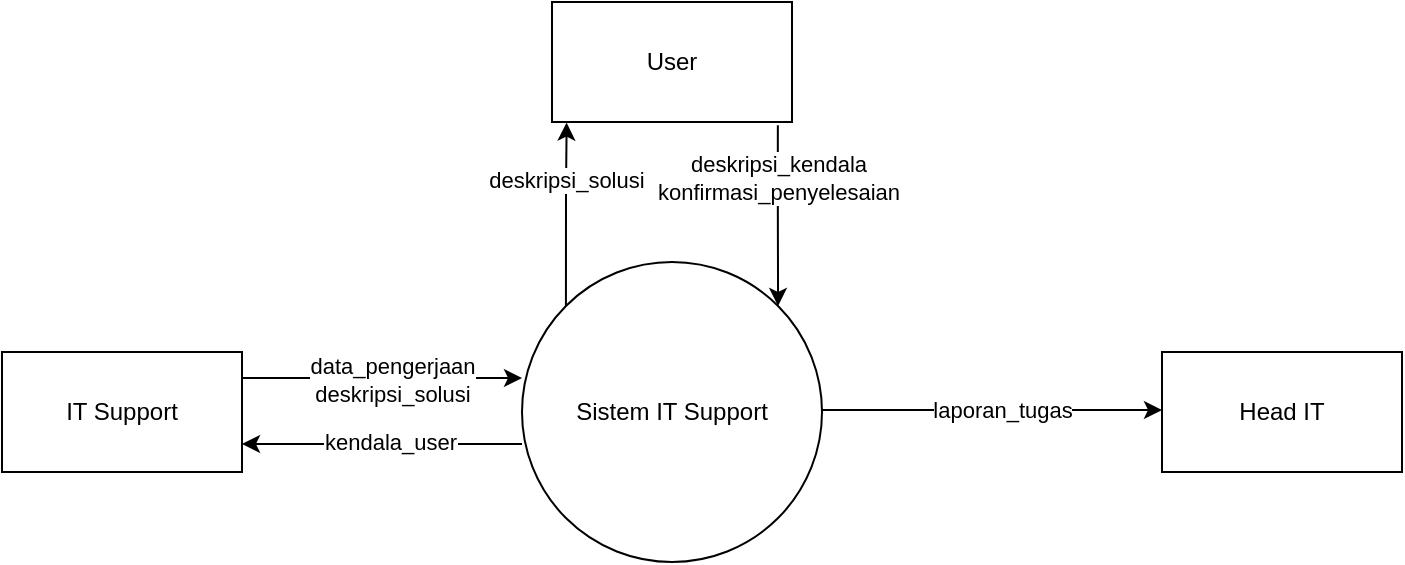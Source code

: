 <mxfile version="22.1.13" type="github">
  <diagram name="Page-1" id="CXko6omQwp5d5I9osxOO">
    <mxGraphModel dx="989" dy="509" grid="1" gridSize="10" guides="1" tooltips="1" connect="1" arrows="1" fold="1" page="1" pageScale="1" pageWidth="1100" pageHeight="850" math="0" shadow="0">
      <root>
        <mxCell id="0" />
        <mxCell id="1" parent="0" />
        <mxCell id="WtqfpNWmpr2_RAxKNxPe-8" style="edgeStyle=orthogonalEdgeStyle;rounded=0;orthogonalLoop=1;jettySize=auto;html=1;exitX=0;exitY=0.5;exitDx=0;exitDy=0;entryX=1;entryY=0.5;entryDx=0;entryDy=0;" edge="1" parent="1">
          <mxGeometry relative="1" as="geometry">
            <mxPoint x="550.0" y="371" as="sourcePoint" />
            <mxPoint x="410" y="371" as="targetPoint" />
          </mxGeometry>
        </mxCell>
        <mxCell id="WtqfpNWmpr2_RAxKNxPe-13" value="kendala_user" style="edgeLabel;html=1;align=center;verticalAlign=middle;resizable=0;points=[];" vertex="1" connectable="0" parent="WtqfpNWmpr2_RAxKNxPe-8">
          <mxGeometry x="-0.059" y="-1" relative="1" as="geometry">
            <mxPoint as="offset" />
          </mxGeometry>
        </mxCell>
        <mxCell id="WtqfpNWmpr2_RAxKNxPe-9" style="edgeStyle=orthogonalEdgeStyle;rounded=0;orthogonalLoop=1;jettySize=auto;html=1;exitX=1;exitY=0.5;exitDx=0;exitDy=0;entryX=0;entryY=0.5;entryDx=0;entryDy=0;" edge="1" parent="1">
          <mxGeometry relative="1" as="geometry">
            <mxPoint x="700.0" y="354" as="sourcePoint" />
            <mxPoint x="870.0" y="354" as="targetPoint" />
          </mxGeometry>
        </mxCell>
        <mxCell id="WtqfpNWmpr2_RAxKNxPe-11" value="laporan_tugas" style="edgeLabel;html=1;align=center;verticalAlign=middle;resizable=0;points=[];" vertex="1" connectable="0" parent="WtqfpNWmpr2_RAxKNxPe-9">
          <mxGeometry x="0.054" relative="1" as="geometry">
            <mxPoint as="offset" />
          </mxGeometry>
        </mxCell>
        <mxCell id="WtqfpNWmpr2_RAxKNxPe-1" value="Sistem IT Support" style="ellipse;whiteSpace=wrap;html=1;aspect=fixed;" vertex="1" parent="1">
          <mxGeometry x="550" y="280" width="150" height="150" as="geometry" />
        </mxCell>
        <mxCell id="WtqfpNWmpr2_RAxKNxPe-5" style="edgeStyle=orthogonalEdgeStyle;rounded=0;orthogonalLoop=1;jettySize=auto;html=1;exitX=0.941;exitY=1.028;exitDx=0;exitDy=0;entryX=1;entryY=0;entryDx=0;entryDy=0;exitPerimeter=0;" edge="1" parent="1" source="WtqfpNWmpr2_RAxKNxPe-2" target="WtqfpNWmpr2_RAxKNxPe-1">
          <mxGeometry relative="1" as="geometry">
            <mxPoint x="669.0" y="210" as="sourcePoint" />
            <mxPoint x="669.0" y="280" as="targetPoint" />
          </mxGeometry>
        </mxCell>
        <mxCell id="WtqfpNWmpr2_RAxKNxPe-6" value="deskripsi_kendala&lt;br&gt;konfirmasi_penyelesaian" style="edgeLabel;html=1;align=center;verticalAlign=middle;resizable=0;points=[];" vertex="1" connectable="0" parent="WtqfpNWmpr2_RAxKNxPe-5">
          <mxGeometry x="-0.42" relative="1" as="geometry">
            <mxPoint as="offset" />
          </mxGeometry>
        </mxCell>
        <mxCell id="WtqfpNWmpr2_RAxKNxPe-2" value="User" style="rounded=0;whiteSpace=wrap;html=1;" vertex="1" parent="1">
          <mxGeometry x="565" y="150" width="120" height="60" as="geometry" />
        </mxCell>
        <mxCell id="WtqfpNWmpr2_RAxKNxPe-7" style="edgeStyle=orthogonalEdgeStyle;rounded=0;orthogonalLoop=1;jettySize=auto;html=1;exitX=1;exitY=0.5;exitDx=0;exitDy=0;entryX=0;entryY=0.5;entryDx=0;entryDy=0;" edge="1" parent="1">
          <mxGeometry relative="1" as="geometry">
            <mxPoint x="410" y="338" as="sourcePoint" />
            <mxPoint x="550.0" y="338" as="targetPoint" />
          </mxGeometry>
        </mxCell>
        <mxCell id="WtqfpNWmpr2_RAxKNxPe-12" value="data_pengerjaan&lt;br&gt;deskripsi_solusi" style="edgeLabel;html=1;align=center;verticalAlign=middle;resizable=0;points=[];" vertex="1" connectable="0" parent="WtqfpNWmpr2_RAxKNxPe-7">
          <mxGeometry x="0.069" y="-1" relative="1" as="geometry">
            <mxPoint as="offset" />
          </mxGeometry>
        </mxCell>
        <mxCell id="WtqfpNWmpr2_RAxKNxPe-3" value="IT Support" style="rounded=0;whiteSpace=wrap;html=1;" vertex="1" parent="1">
          <mxGeometry x="290" y="325" width="120" height="60" as="geometry" />
        </mxCell>
        <mxCell id="WtqfpNWmpr2_RAxKNxPe-4" value="Head IT" style="rounded=0;whiteSpace=wrap;html=1;" vertex="1" parent="1">
          <mxGeometry x="870" y="325" width="120" height="60" as="geometry" />
        </mxCell>
        <mxCell id="WtqfpNWmpr2_RAxKNxPe-16" style="edgeStyle=orthogonalEdgeStyle;rounded=0;orthogonalLoop=1;jettySize=auto;html=1;exitX=0;exitY=0;exitDx=0;exitDy=0;entryX=0.061;entryY=1.005;entryDx=0;entryDy=0;entryPerimeter=0;" edge="1" parent="1" source="WtqfpNWmpr2_RAxKNxPe-1" target="WtqfpNWmpr2_RAxKNxPe-2">
          <mxGeometry relative="1" as="geometry" />
        </mxCell>
        <mxCell id="WtqfpNWmpr2_RAxKNxPe-17" value="deskripsi_solusi" style="edgeLabel;html=1;align=center;verticalAlign=middle;resizable=0;points=[];" vertex="1" connectable="0" parent="WtqfpNWmpr2_RAxKNxPe-16">
          <mxGeometry x="0.462" y="2" relative="1" as="geometry">
            <mxPoint x="1" y="3" as="offset" />
          </mxGeometry>
        </mxCell>
      </root>
    </mxGraphModel>
  </diagram>
</mxfile>
